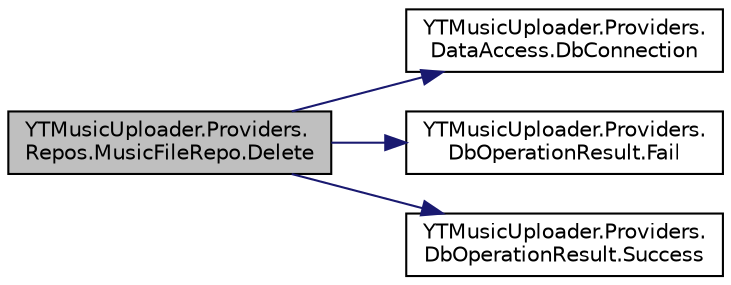 digraph "YTMusicUploader.Providers.Repos.MusicFileRepo.Delete"
{
 // LATEX_PDF_SIZE
  edge [fontname="Helvetica",fontsize="10",labelfontname="Helvetica",labelfontsize="10"];
  node [fontname="Helvetica",fontsize="10",shape=record];
  rankdir="LR";
  Node1 [label="YTMusicUploader.Providers.\lRepos.MusicFileRepo.Delete",height=0.2,width=0.4,color="black", fillcolor="grey75", style="filled", fontcolor="black",tooltip="Delete or destroyed a Music File entry from the database (delete in the case of a Music File is to se..."];
  Node1 -> Node2 [color="midnightblue",fontsize="10",style="solid"];
  Node2 [label="YTMusicUploader.Providers.\lDataAccess.DbConnection",height=0.2,width=0.4,color="black", fillcolor="white", style="filled",URL="$d7/d1f/class_y_t_music_uploader_1_1_providers_1_1_data_access.html#ac9ee0f646d725d0ccebc213c38d4b996",tooltip="Create an SQLite connection to the database file in the users AppData path"];
  Node1 -> Node3 [color="midnightblue",fontsize="10",style="solid"];
  Node3 [label="YTMusicUploader.Providers.\lDbOperationResult.Fail",height=0.2,width=0.4,color="black", fillcolor="white", style="filled",URL="$d0/d1c/class_y_t_music_uploader_1_1_providers_1_1_db_operation_result.html#a294611423979cc1924b6436a62a5333f",tooltip="Database process execution and query result object for 'failure'. Contains the error reason and the t..."];
  Node1 -> Node4 [color="midnightblue",fontsize="10",style="solid"];
  Node4 [label="YTMusicUploader.Providers.\lDbOperationResult.Success",height=0.2,width=0.4,color="black", fillcolor="white", style="filled",URL="$d0/d1c/class_y_t_music_uploader_1_1_providers_1_1_db_operation_result.html#a7d211fda363a2bc57c5bc92991d4b39d",tooltip="Database process execution and query result object for 'success'. Contains the time taken to perform ..."];
}
